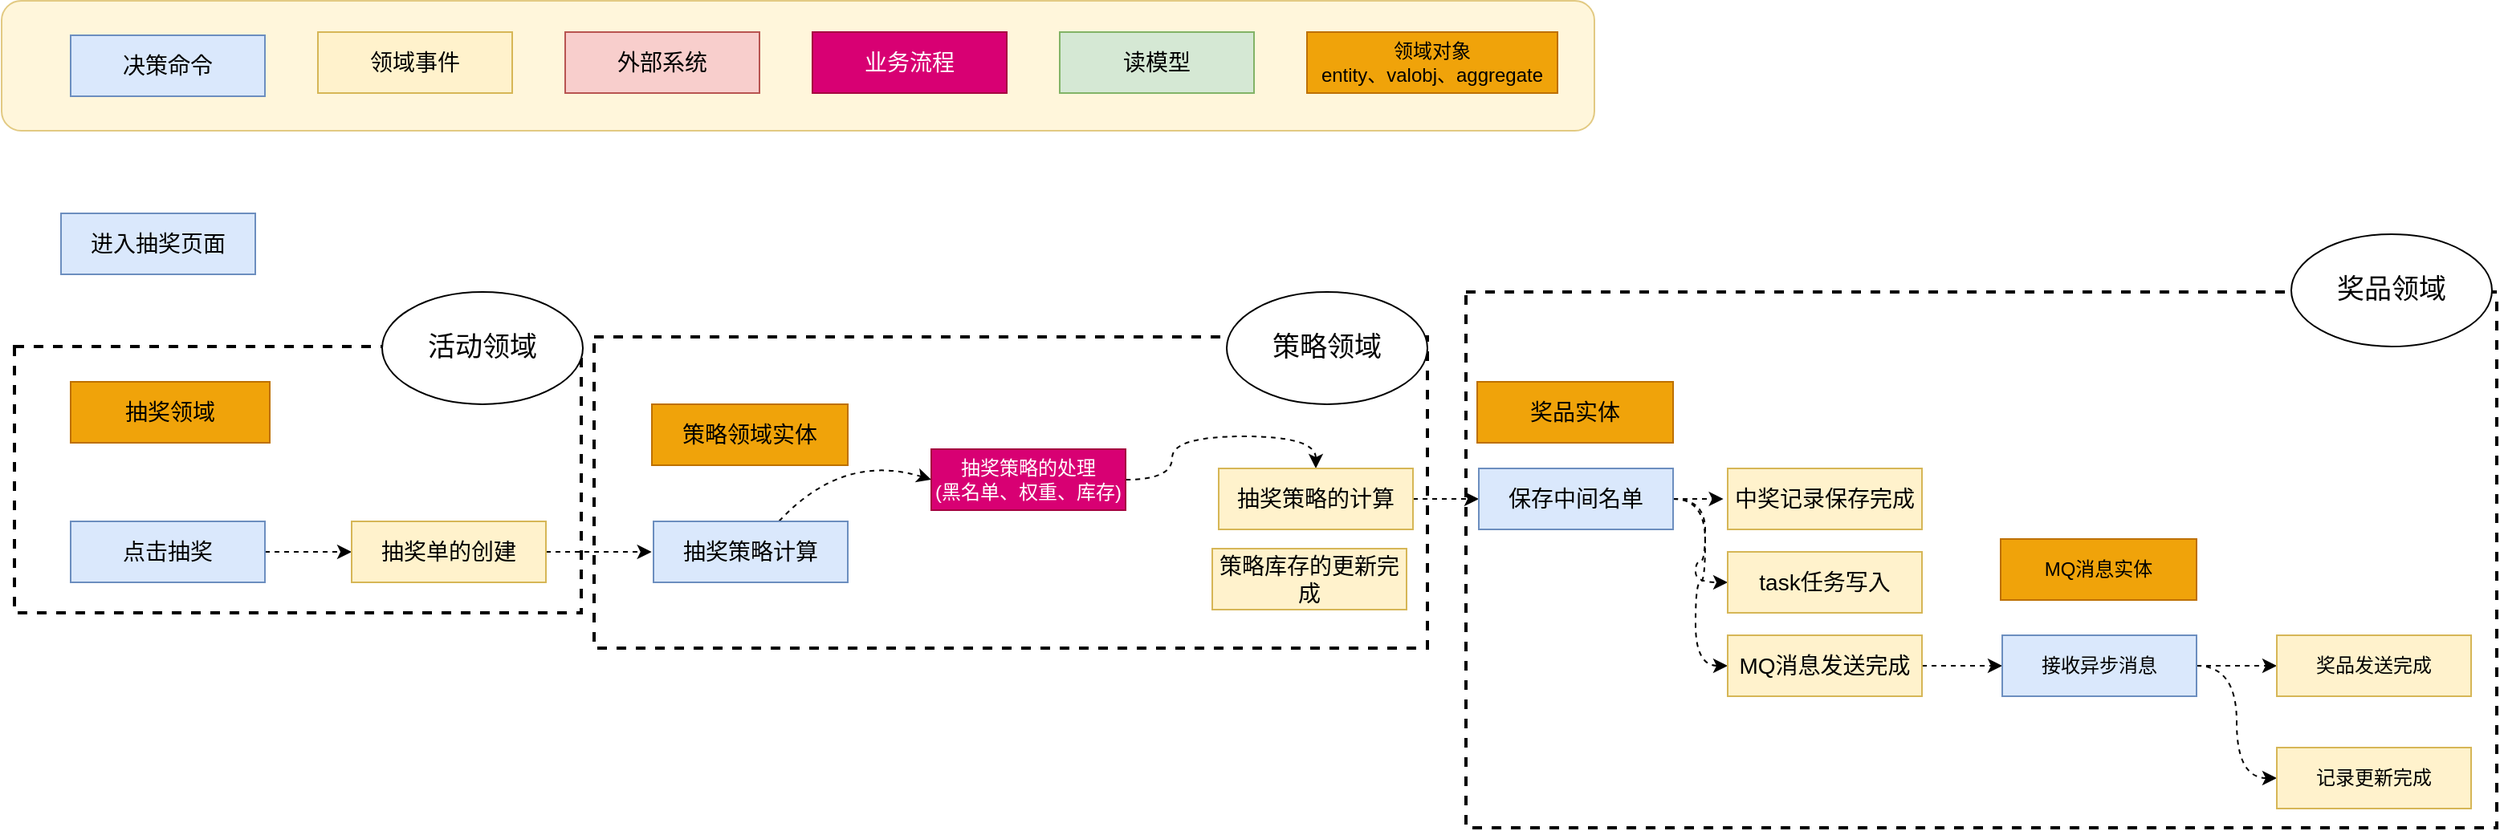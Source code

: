 <mxfile version="24.8.0">
  <diagram name="事件风暴" id="wpuDD8qq5Ulb641-WcHQ">
    <mxGraphModel dx="1213" dy="772" grid="0" gridSize="10" guides="1" tooltips="1" connect="1" arrows="1" fold="1" page="1" pageScale="1" pageWidth="2000" pageHeight="2000" math="0" shadow="0">
      <root>
        <mxCell id="0" />
        <mxCell id="1" parent="0" />
        <mxCell id="LpByGyLhdkI7YVPbCPlr-46" value="" style="rounded=0;whiteSpace=wrap;html=1;dashed=1;strokeWidth=2;" vertex="1" parent="1">
          <mxGeometry x="968" y="245" width="642" height="334" as="geometry" />
        </mxCell>
        <mxCell id="LpByGyLhdkI7YVPbCPlr-25" value="" style="rounded=0;whiteSpace=wrap;html=1;dashed=1;strokeWidth=2;" vertex="1" parent="1">
          <mxGeometry x="425" y="273" width="519" height="194" as="geometry" />
        </mxCell>
        <mxCell id="LpByGyLhdkI7YVPbCPlr-15" value="" style="rounded=0;whiteSpace=wrap;html=1;dashed=1;strokeWidth=2;" vertex="1" parent="1">
          <mxGeometry x="64" y="279" width="353" height="166" as="geometry" />
        </mxCell>
        <mxCell id="LpByGyLhdkI7YVPbCPlr-8" value="" style="rounded=1;whiteSpace=wrap;html=1;fillColor=#fff2cc;strokeColor=#d6b656;fillStyle=auto;movable=1;resizable=1;rotatable=1;deletable=1;editable=1;locked=0;connectable=1;opacity=70;" vertex="1" parent="1">
          <mxGeometry x="56" y="63.5" width="992" height="81" as="geometry" />
        </mxCell>
        <mxCell id="LpByGyLhdkI7YVPbCPlr-1" value="决策命令" style="rounded=0;whiteSpace=wrap;html=1;fillColor=#dae8fc;strokeColor=#6c8ebf;fillStyle=solid;fontSize=14;" vertex="1" parent="1">
          <mxGeometry x="99" y="85" width="121" height="38" as="geometry" />
        </mxCell>
        <mxCell id="LpByGyLhdkI7YVPbCPlr-2" value="领域事件" style="rounded=0;whiteSpace=wrap;html=1;fillColor=#fff2cc;strokeColor=#d6b656;fontSize=14;" vertex="1" parent="1">
          <mxGeometry x="253" y="83" width="121" height="38" as="geometry" />
        </mxCell>
        <mxCell id="LpByGyLhdkI7YVPbCPlr-3" value="外部系统" style="rounded=0;whiteSpace=wrap;html=1;fillColor=#f8cecc;strokeColor=#b85450;fontSize=14;" vertex="1" parent="1">
          <mxGeometry x="407" y="83" width="121" height="38" as="geometry" />
        </mxCell>
        <mxCell id="LpByGyLhdkI7YVPbCPlr-4" value="业务流程" style="rounded=0;whiteSpace=wrap;html=1;fillColor=#d80073;strokeColor=#A50040;fontColor=#ffffff;fontSize=14;" vertex="1" parent="1">
          <mxGeometry x="561" y="83" width="121" height="38" as="geometry" />
        </mxCell>
        <mxCell id="LpByGyLhdkI7YVPbCPlr-6" value="读模型" style="rounded=0;whiteSpace=wrap;html=1;fillColor=#d5e8d4;strokeColor=#82b366;fontSize=14;" vertex="1" parent="1">
          <mxGeometry x="715" y="83" width="121" height="38" as="geometry" />
        </mxCell>
        <mxCell id="LpByGyLhdkI7YVPbCPlr-7" value="领域对象&lt;div&gt;entity、valobj、aggregate&lt;/div&gt;" style="rounded=0;whiteSpace=wrap;html=1;fillColor=#f0a30a;strokeColor=#BD7000;fontColor=#000000;" vertex="1" parent="1">
          <mxGeometry x="869" y="83" width="156" height="38" as="geometry" />
        </mxCell>
        <mxCell id="LpByGyLhdkI7YVPbCPlr-9" value="进入抽奖页面" style="rounded=0;whiteSpace=wrap;html=1;fillColor=#dae8fc;strokeColor=#6c8ebf;fillStyle=solid;fontSize=14;" vertex="1" parent="1">
          <mxGeometry x="93" y="196" width="121" height="38" as="geometry" />
        </mxCell>
        <mxCell id="LpByGyLhdkI7YVPbCPlr-10" value="抽奖领域" style="rounded=0;whiteSpace=wrap;html=1;fillColor=#f0a30a;strokeColor=#BD7000;fontColor=#000000;fontSize=14;" vertex="1" parent="1">
          <mxGeometry x="99" y="301" width="124" height="38" as="geometry" />
        </mxCell>
        <mxCell id="LpByGyLhdkI7YVPbCPlr-13" style="edgeStyle=orthogonalEdgeStyle;rounded=0;orthogonalLoop=1;jettySize=auto;html=1;entryX=0;entryY=0.5;entryDx=0;entryDy=0;dashed=1;" edge="1" parent="1" source="LpByGyLhdkI7YVPbCPlr-11" target="LpByGyLhdkI7YVPbCPlr-12">
          <mxGeometry relative="1" as="geometry" />
        </mxCell>
        <mxCell id="LpByGyLhdkI7YVPbCPlr-11" value="点击抽奖" style="rounded=0;whiteSpace=wrap;html=1;fillColor=#dae8fc;strokeColor=#6c8ebf;fillStyle=solid;fontSize=14;" vertex="1" parent="1">
          <mxGeometry x="99" y="388" width="121" height="38" as="geometry" />
        </mxCell>
        <mxCell id="LpByGyLhdkI7YVPbCPlr-18" style="edgeStyle=orthogonalEdgeStyle;rounded=0;orthogonalLoop=1;jettySize=auto;html=1;dashed=1;" edge="1" parent="1" source="LpByGyLhdkI7YVPbCPlr-12">
          <mxGeometry relative="1" as="geometry">
            <mxPoint x="460.843" y="407" as="targetPoint" />
          </mxGeometry>
        </mxCell>
        <mxCell id="LpByGyLhdkI7YVPbCPlr-12" value="抽奖单的创建" style="rounded=0;whiteSpace=wrap;html=1;fillColor=#fff2cc;strokeColor=#d6b656;fontSize=14;" vertex="1" parent="1">
          <mxGeometry x="274" y="388" width="121" height="38" as="geometry" />
        </mxCell>
        <mxCell id="LpByGyLhdkI7YVPbCPlr-16" value="活动领域" style="ellipse;whiteSpace=wrap;html=1;fontSize=17;" vertex="1" parent="1">
          <mxGeometry x="293" y="245" width="125" height="70" as="geometry" />
        </mxCell>
        <mxCell id="LpByGyLhdkI7YVPbCPlr-21" style="rounded=0;orthogonalLoop=1;jettySize=auto;html=1;entryX=0;entryY=0.5;entryDx=0;entryDy=0;jumpStyle=gap;dashed=1;curved=1;jumpSize=7;" edge="1" parent="1" source="LpByGyLhdkI7YVPbCPlr-17" target="LpByGyLhdkI7YVPbCPlr-20">
          <mxGeometry relative="1" as="geometry">
            <Array as="points">
              <mxPoint x="580" y="345" />
            </Array>
          </mxGeometry>
        </mxCell>
        <mxCell id="LpByGyLhdkI7YVPbCPlr-17" value="抽奖策略计算" style="rounded=0;whiteSpace=wrap;html=1;fillColor=#dae8fc;strokeColor=#6c8ebf;fillStyle=solid;fontSize=14;" vertex="1" parent="1">
          <mxGeometry x="462" y="388" width="121" height="38" as="geometry" />
        </mxCell>
        <mxCell id="LpByGyLhdkI7YVPbCPlr-19" value="策略领域实体" style="rounded=0;whiteSpace=wrap;html=1;fillColor=#f0a30a;strokeColor=#BD7000;fontColor=#000000;fontSize=14;" vertex="1" parent="1">
          <mxGeometry x="461" y="315" width="122" height="38" as="geometry" />
        </mxCell>
        <mxCell id="LpByGyLhdkI7YVPbCPlr-24" style="rounded=0;orthogonalLoop=1;jettySize=auto;html=1;entryX=0.5;entryY=0;entryDx=0;entryDy=0;dashed=1;edgeStyle=orthogonalEdgeStyle;curved=1;" edge="1" parent="1" source="LpByGyLhdkI7YVPbCPlr-20" target="LpByGyLhdkI7YVPbCPlr-22">
          <mxGeometry relative="1" as="geometry" />
        </mxCell>
        <mxCell id="LpByGyLhdkI7YVPbCPlr-20" value="抽奖策略的处理&lt;div&gt;(黑名单、权重、库存)&lt;/div&gt;" style="rounded=0;whiteSpace=wrap;html=1;fillColor=#d80073;strokeColor=#A50040;fontColor=#ffffff;" vertex="1" parent="1">
          <mxGeometry x="635" y="343" width="121" height="38" as="geometry" />
        </mxCell>
        <mxCell id="LpByGyLhdkI7YVPbCPlr-30" value="" style="edgeStyle=orthogonalEdgeStyle;rounded=0;orthogonalLoop=1;jettySize=auto;html=1;dashed=1;" edge="1" parent="1" source="LpByGyLhdkI7YVPbCPlr-22" target="LpByGyLhdkI7YVPbCPlr-28">
          <mxGeometry relative="1" as="geometry" />
        </mxCell>
        <mxCell id="LpByGyLhdkI7YVPbCPlr-22" value="抽奖策略的计算" style="rounded=0;whiteSpace=wrap;html=1;fillColor=#fff2cc;strokeColor=#d6b656;fontSize=14;" vertex="1" parent="1">
          <mxGeometry x="814" y="355" width="121" height="38" as="geometry" />
        </mxCell>
        <mxCell id="LpByGyLhdkI7YVPbCPlr-23" value="策略库存的更新完成" style="rounded=0;whiteSpace=wrap;html=1;fillColor=#fff2cc;strokeColor=#d6b656;fontSize=14;" vertex="1" parent="1">
          <mxGeometry x="810" y="405" width="121" height="38" as="geometry" />
        </mxCell>
        <mxCell id="LpByGyLhdkI7YVPbCPlr-26" value="策略领域" style="ellipse;whiteSpace=wrap;html=1;fontSize=17;" vertex="1" parent="1">
          <mxGeometry x="819" y="245" width="125" height="70" as="geometry" />
        </mxCell>
        <mxCell id="LpByGyLhdkI7YVPbCPlr-27" value="奖品实体" style="rounded=0;whiteSpace=wrap;html=1;fillColor=#f0a30a;strokeColor=#BD7000;fontColor=#000000;fontSize=14;" vertex="1" parent="1">
          <mxGeometry x="975" y="301" width="122" height="38" as="geometry" />
        </mxCell>
        <mxCell id="LpByGyLhdkI7YVPbCPlr-36" style="edgeStyle=orthogonalEdgeStyle;rounded=0;orthogonalLoop=1;jettySize=auto;html=1;dashed=1;" edge="1" parent="1" source="LpByGyLhdkI7YVPbCPlr-28">
          <mxGeometry relative="1" as="geometry">
            <mxPoint x="1128.294" y="374" as="targetPoint" />
          </mxGeometry>
        </mxCell>
        <mxCell id="LpByGyLhdkI7YVPbCPlr-37" style="edgeStyle=orthogonalEdgeStyle;rounded=0;orthogonalLoop=1;jettySize=auto;html=1;entryX=0;entryY=0.5;entryDx=0;entryDy=0;curved=1;dashed=1;" edge="1" parent="1" source="LpByGyLhdkI7YVPbCPlr-28" target="LpByGyLhdkI7YVPbCPlr-32">
          <mxGeometry relative="1" as="geometry" />
        </mxCell>
        <mxCell id="LpByGyLhdkI7YVPbCPlr-38" style="edgeStyle=orthogonalEdgeStyle;rounded=0;orthogonalLoop=1;jettySize=auto;html=1;entryX=0;entryY=0.5;entryDx=0;entryDy=0;curved=1;dashed=1;" edge="1" parent="1" source="LpByGyLhdkI7YVPbCPlr-28" target="LpByGyLhdkI7YVPbCPlr-33">
          <mxGeometry relative="1" as="geometry" />
        </mxCell>
        <mxCell id="LpByGyLhdkI7YVPbCPlr-28" value="保存中间名单" style="rounded=0;whiteSpace=wrap;html=1;fillColor=#dae8fc;strokeColor=#6c8ebf;fillStyle=solid;fontSize=14;" vertex="1" parent="1">
          <mxGeometry x="976" y="355" width="121" height="38" as="geometry" />
        </mxCell>
        <mxCell id="LpByGyLhdkI7YVPbCPlr-32" value="task任务写入" style="rounded=0;whiteSpace=wrap;html=1;fillColor=#fff2cc;strokeColor=#d6b656;fontSize=14;" vertex="1" parent="1">
          <mxGeometry x="1131" y="407" width="121" height="38" as="geometry" />
        </mxCell>
        <mxCell id="LpByGyLhdkI7YVPbCPlr-43" value="" style="edgeStyle=orthogonalEdgeStyle;rounded=0;orthogonalLoop=1;jettySize=auto;html=1;dashed=1;" edge="1" parent="1" source="LpByGyLhdkI7YVPbCPlr-33" target="LpByGyLhdkI7YVPbCPlr-39">
          <mxGeometry relative="1" as="geometry" />
        </mxCell>
        <mxCell id="LpByGyLhdkI7YVPbCPlr-33" value="MQ消息发送完成" style="rounded=0;whiteSpace=wrap;html=1;fillColor=#fff2cc;strokeColor=#d6b656;fontSize=14;" vertex="1" parent="1">
          <mxGeometry x="1131" y="459" width="121" height="38" as="geometry" />
        </mxCell>
        <mxCell id="LpByGyLhdkI7YVPbCPlr-35" value="中奖记录保存完成" style="rounded=0;whiteSpace=wrap;html=1;fillColor=#fff2cc;strokeColor=#d6b656;fontSize=14;" vertex="1" parent="1">
          <mxGeometry x="1131" y="355" width="121" height="38" as="geometry" />
        </mxCell>
        <mxCell id="LpByGyLhdkI7YVPbCPlr-44" value="" style="edgeStyle=orthogonalEdgeStyle;rounded=0;orthogonalLoop=1;jettySize=auto;html=1;dashed=1;" edge="1" parent="1" source="LpByGyLhdkI7YVPbCPlr-39" target="LpByGyLhdkI7YVPbCPlr-40">
          <mxGeometry relative="1" as="geometry" />
        </mxCell>
        <mxCell id="LpByGyLhdkI7YVPbCPlr-45" style="edgeStyle=orthogonalEdgeStyle;rounded=0;orthogonalLoop=1;jettySize=auto;html=1;entryX=0;entryY=0.5;entryDx=0;entryDy=0;curved=1;dashed=1;" edge="1" parent="1" source="LpByGyLhdkI7YVPbCPlr-39" target="LpByGyLhdkI7YVPbCPlr-41">
          <mxGeometry relative="1" as="geometry" />
        </mxCell>
        <mxCell id="LpByGyLhdkI7YVPbCPlr-39" value="接收异步消息" style="rounded=0;whiteSpace=wrap;html=1;fillColor=#dae8fc;strokeColor=#6c8ebf;fillStyle=solid;" vertex="1" parent="1">
          <mxGeometry x="1302" y="459" width="121" height="38" as="geometry" />
        </mxCell>
        <mxCell id="LpByGyLhdkI7YVPbCPlr-40" value="奖品发送完成" style="rounded=0;whiteSpace=wrap;html=1;fillColor=#fff2cc;strokeColor=#d6b656;" vertex="1" parent="1">
          <mxGeometry x="1473" y="459" width="121" height="38" as="geometry" />
        </mxCell>
        <mxCell id="LpByGyLhdkI7YVPbCPlr-41" value="记录更新完成" style="rounded=0;whiteSpace=wrap;html=1;fillColor=#fff2cc;strokeColor=#d6b656;" vertex="1" parent="1">
          <mxGeometry x="1473" y="529" width="121" height="38" as="geometry" />
        </mxCell>
        <mxCell id="LpByGyLhdkI7YVPbCPlr-42" value="MQ消息实体" style="rounded=0;whiteSpace=wrap;html=1;fillColor=#f0a30a;strokeColor=#BD7000;fontColor=#000000;" vertex="1" parent="1">
          <mxGeometry x="1301" y="399" width="122" height="38" as="geometry" />
        </mxCell>
        <mxCell id="LpByGyLhdkI7YVPbCPlr-47" value="奖品领域" style="ellipse;whiteSpace=wrap;html=1;fontSize=17;" vertex="1" parent="1">
          <mxGeometry x="1482" y="209" width="125" height="70" as="geometry" />
        </mxCell>
      </root>
    </mxGraphModel>
  </diagram>
</mxfile>
